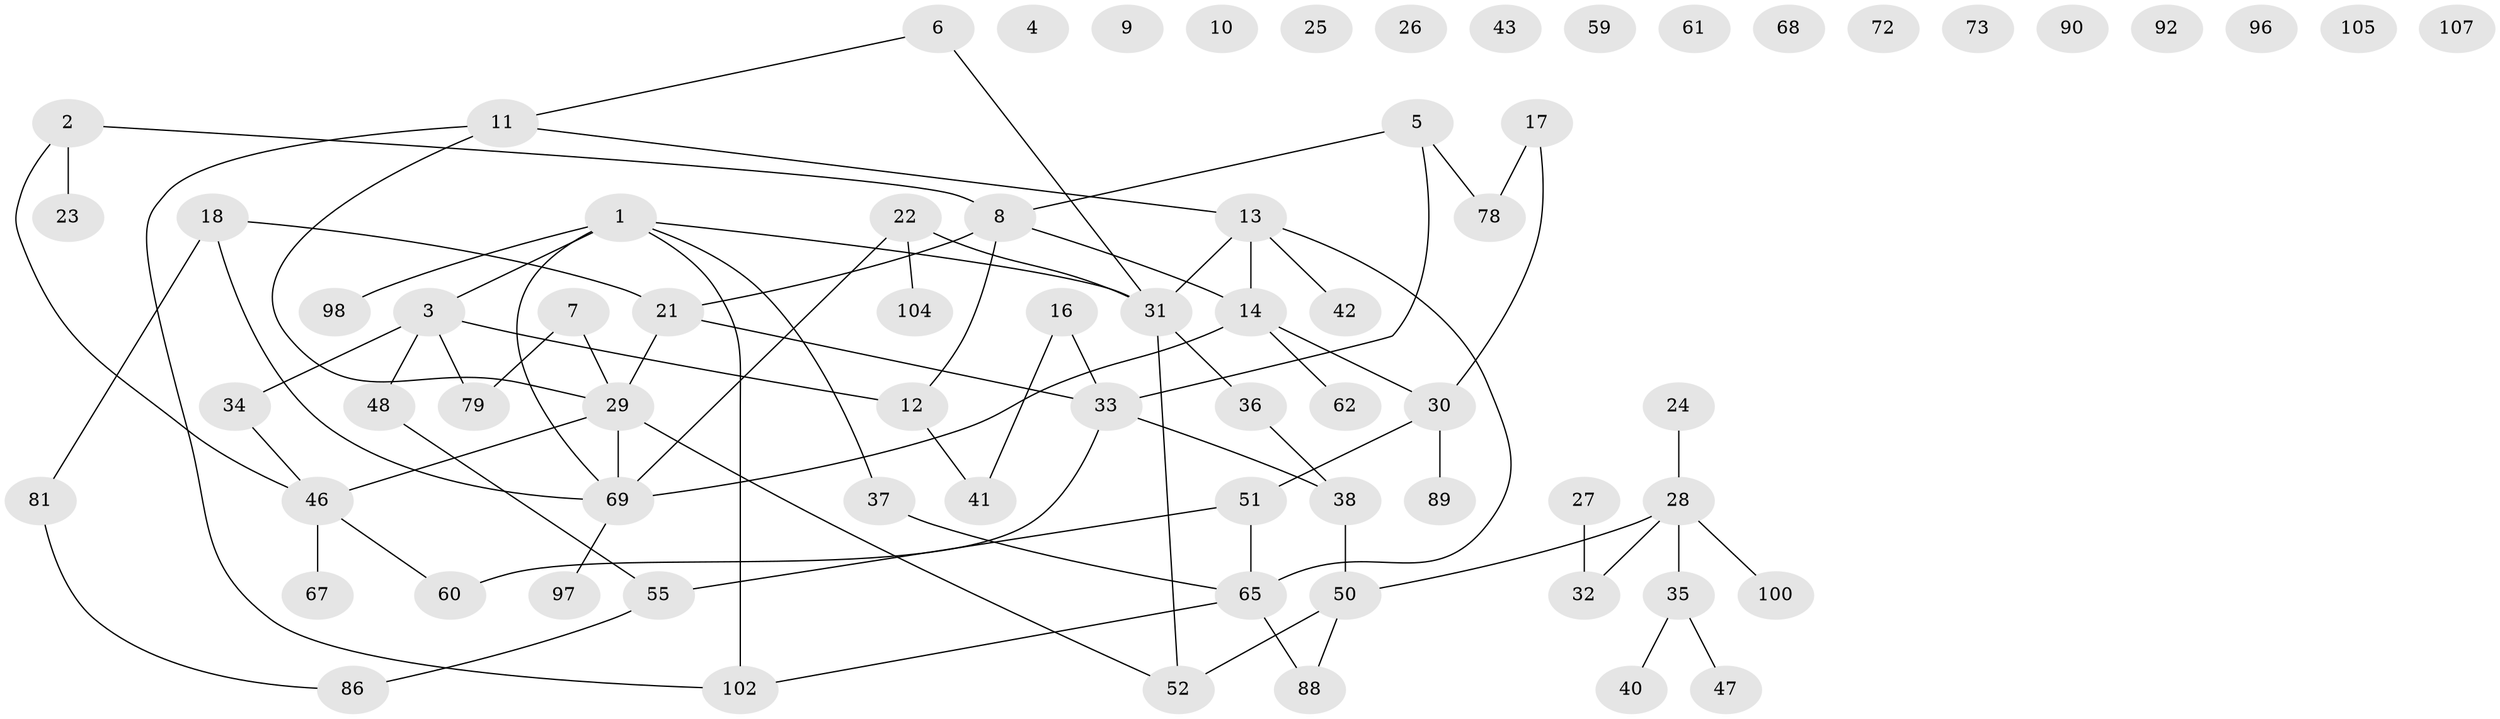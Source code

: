 // original degree distribution, {3: 0.1308411214953271, 2: 0.2897196261682243, 1: 0.22429906542056074, 0: 0.14018691588785046, 5: 0.09345794392523364, 4: 0.11214953271028037, 6: 0.009345794392523364}
// Generated by graph-tools (version 1.1) at 2025/41/03/06/25 10:41:21]
// undirected, 72 vertices, 79 edges
graph export_dot {
graph [start="1"]
  node [color=gray90,style=filled];
  1 [super="+93"];
  2 [super="+15"];
  3 [super="+75"];
  4 [super="+77"];
  5 [super="+20"];
  6 [super="+64"];
  7 [super="+49"];
  8 [super="+19"];
  9;
  10;
  11 [super="+54"];
  12;
  13 [super="+39"];
  14 [super="+85"];
  16 [super="+45"];
  17 [super="+99"];
  18 [super="+53"];
  21 [super="+91"];
  22 [super="+103"];
  23;
  24;
  25;
  26;
  27;
  28 [super="+57"];
  29 [super="+66"];
  30 [super="+84"];
  31 [super="+82"];
  32 [super="+95"];
  33 [super="+94"];
  34;
  35 [super="+44"];
  36;
  37 [super="+58"];
  38 [super="+70"];
  40;
  41 [super="+74"];
  42;
  43;
  46 [super="+83"];
  47;
  48 [super="+76"];
  50;
  51;
  52 [super="+56"];
  55 [super="+63"];
  59;
  60;
  61;
  62;
  65 [super="+71"];
  67;
  68;
  69 [super="+80"];
  72;
  73;
  78;
  79;
  81;
  86 [super="+87"];
  88;
  89;
  90;
  92;
  96;
  97;
  98 [super="+101"];
  100;
  102 [super="+106"];
  104;
  105;
  107;
  1 -- 3;
  1 -- 37;
  1 -- 98;
  1 -- 102;
  1 -- 31;
  1 -- 69;
  2 -- 46;
  2 -- 23;
  2 -- 8;
  3 -- 79;
  3 -- 34;
  3 -- 12;
  3 -- 48;
  5 -- 78;
  5 -- 8;
  5 -- 33;
  6 -- 11;
  6 -- 31;
  7 -- 79 [weight=2];
  7 -- 29;
  8 -- 12;
  8 -- 21;
  8 -- 14;
  11 -- 29;
  11 -- 102;
  11 -- 13;
  12 -- 41;
  13 -- 14;
  13 -- 31;
  13 -- 42;
  13 -- 65;
  14 -- 30;
  14 -- 69;
  14 -- 62;
  16 -- 41;
  16 -- 33;
  17 -- 30;
  17 -- 78;
  18 -- 21;
  18 -- 81;
  18 -- 69;
  21 -- 29;
  21 -- 33;
  22 -- 104;
  22 -- 31;
  22 -- 69;
  24 -- 28;
  27 -- 32;
  28 -- 32;
  28 -- 50;
  28 -- 100;
  28 -- 35;
  29 -- 69 [weight=2];
  29 -- 52;
  29 -- 46;
  30 -- 51;
  30 -- 89;
  31 -- 36;
  31 -- 52;
  33 -- 38;
  33 -- 60;
  34 -- 46;
  35 -- 47;
  35 -- 40;
  36 -- 38;
  37 -- 65;
  38 -- 50;
  46 -- 60;
  46 -- 67;
  48 -- 55;
  50 -- 52;
  50 -- 88;
  51 -- 55;
  51 -- 65;
  55 -- 86;
  65 -- 102;
  65 -- 88;
  69 -- 97;
  81 -- 86;
}
